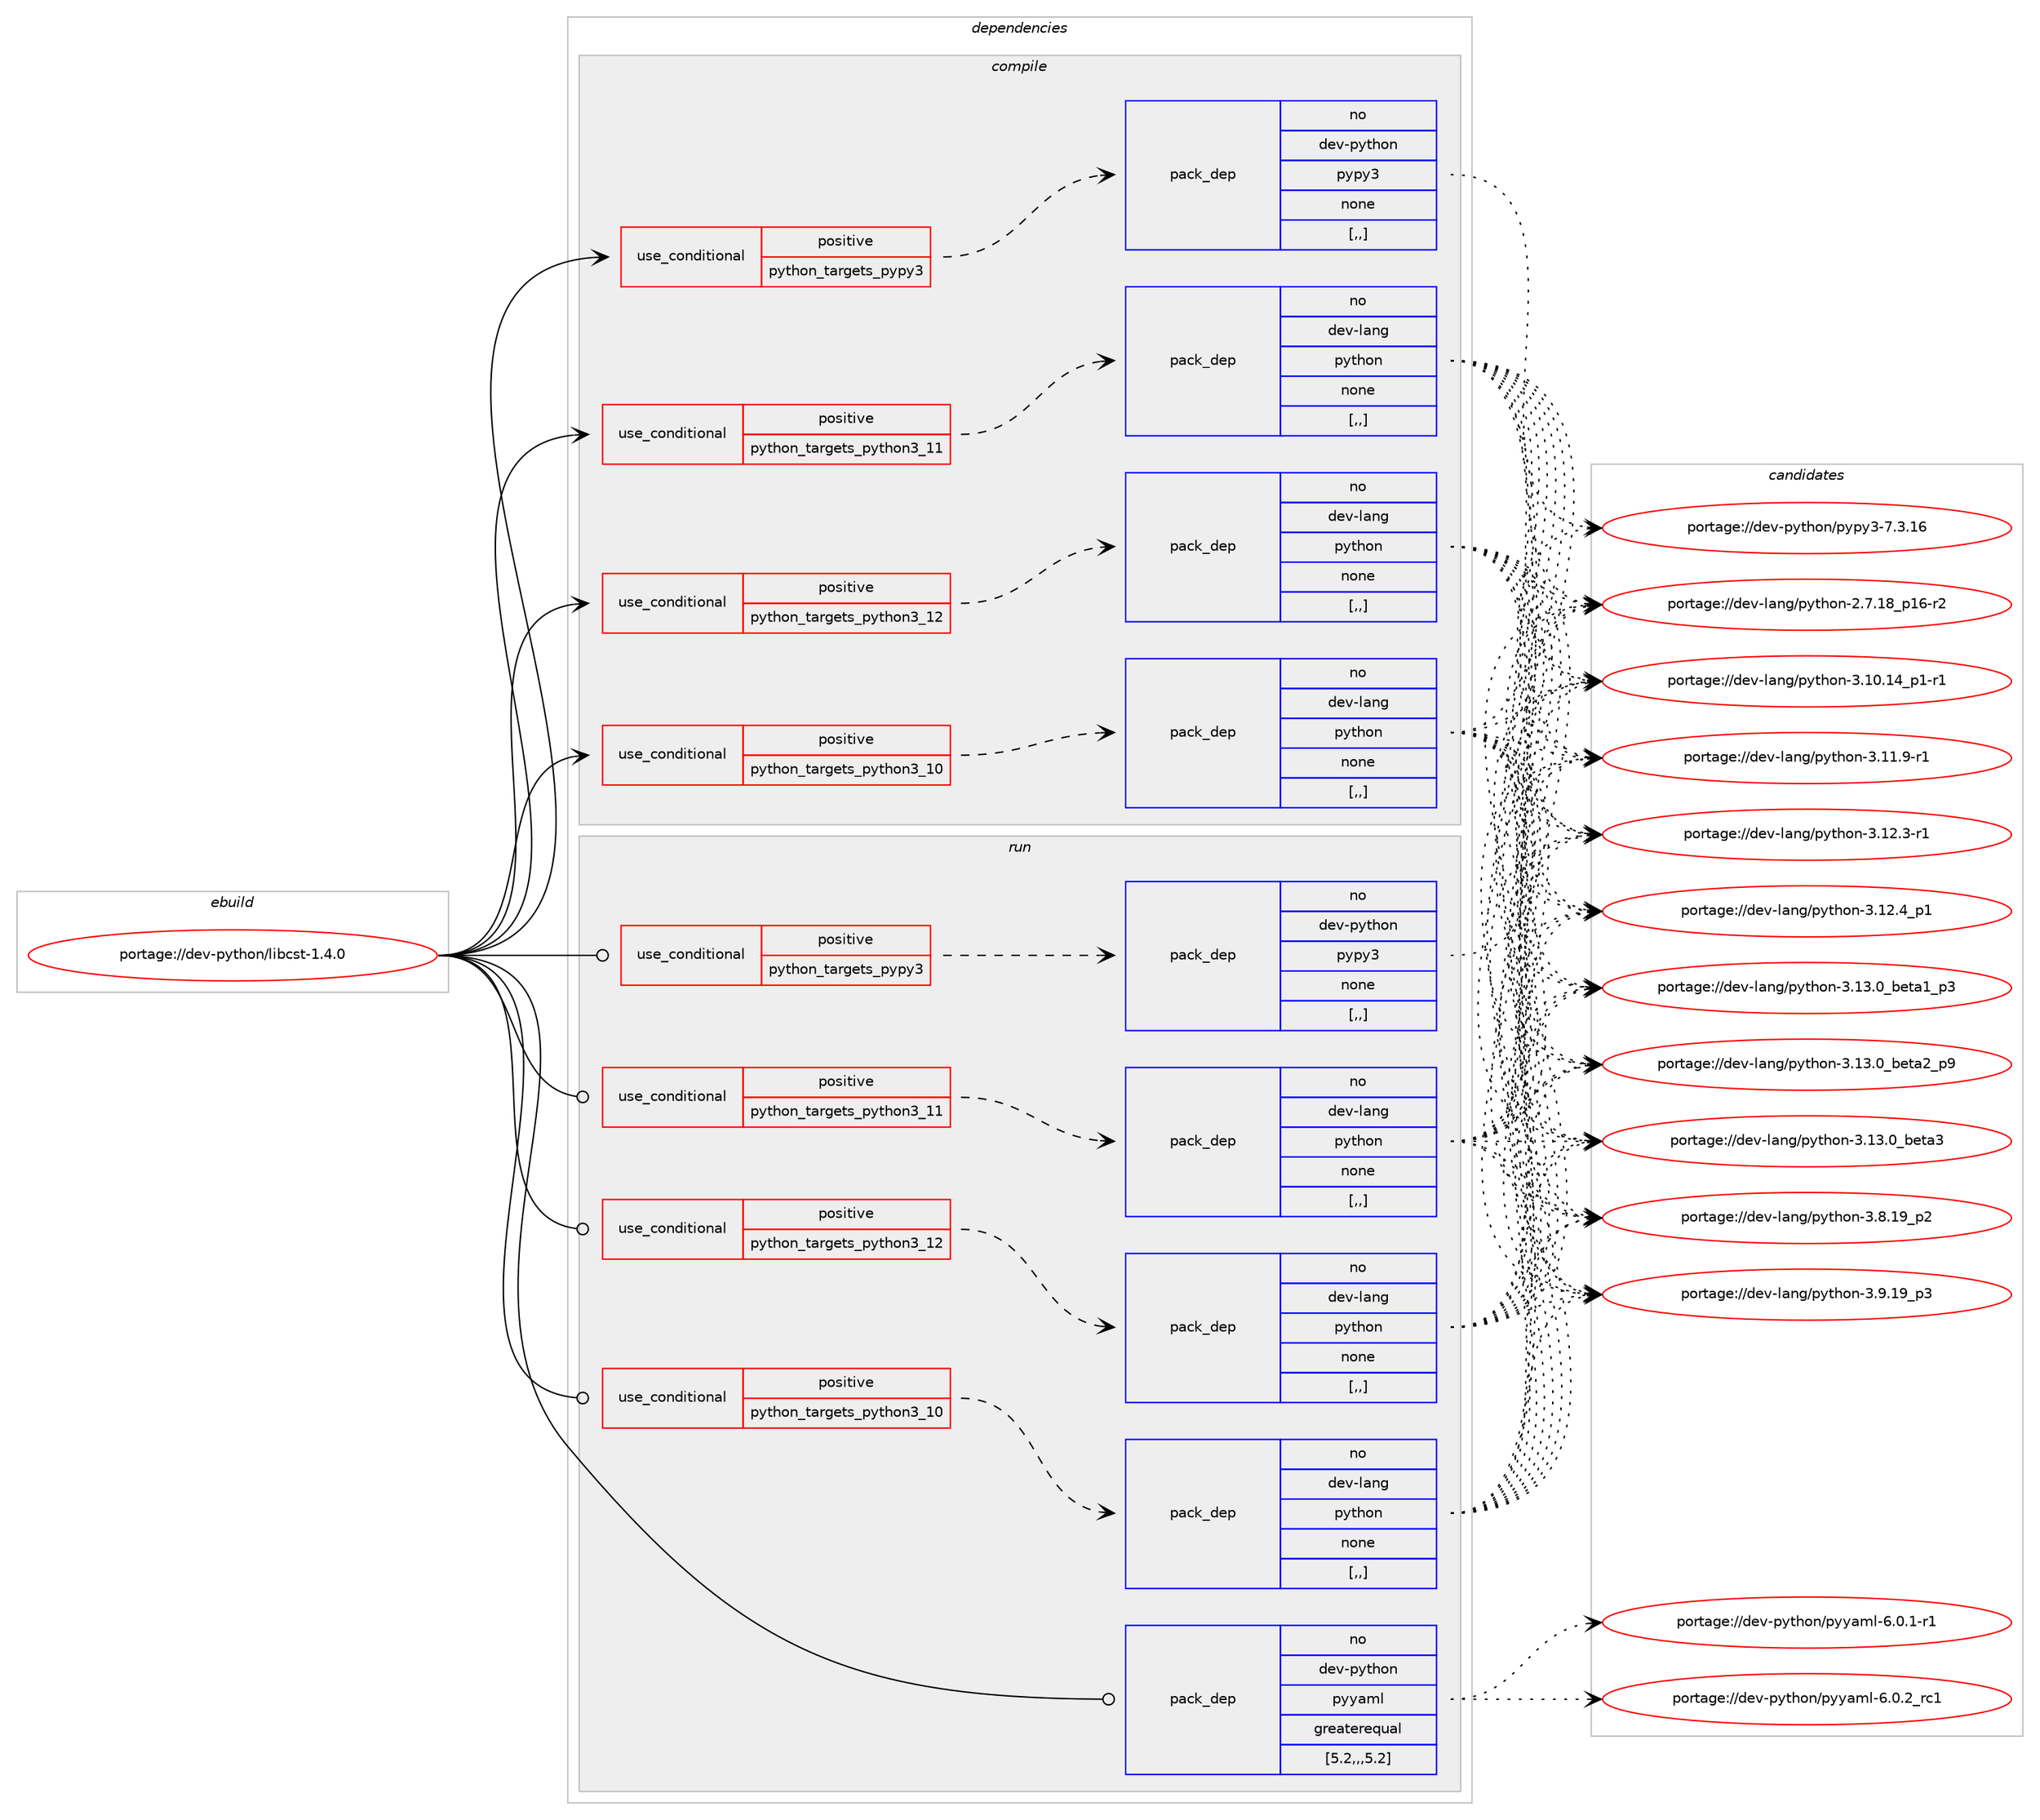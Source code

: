 digraph prolog {

# *************
# Graph options
# *************

newrank=true;
concentrate=true;
compound=true;
graph [rankdir=LR,fontname=Helvetica,fontsize=10,ranksep=1.5];#, ranksep=2.5, nodesep=0.2];
edge  [arrowhead=vee];
node  [fontname=Helvetica,fontsize=10];

# **********
# The ebuild
# **********

subgraph cluster_leftcol {
color=gray;
rank=same;
label=<<i>ebuild</i>>;
id [label="portage://dev-python/libcst-1.4.0", color=red, width=4, href="../dev-python/libcst-1.4.0.svg"];
}

# ****************
# The dependencies
# ****************

subgraph cluster_midcol {
color=gray;
label=<<i>dependencies</i>>;
subgraph cluster_compile {
fillcolor="#eeeeee";
style=filled;
label=<<i>compile</i>>;
subgraph cond33348 {
dependency146634 [label=<<TABLE BORDER="0" CELLBORDER="1" CELLSPACING="0" CELLPADDING="4"><TR><TD ROWSPAN="3" CELLPADDING="10">use_conditional</TD></TR><TR><TD>positive</TD></TR><TR><TD>python_targets_pypy3</TD></TR></TABLE>>, shape=none, color=red];
subgraph pack112071 {
dependency146635 [label=<<TABLE BORDER="0" CELLBORDER="1" CELLSPACING="0" CELLPADDING="4" WIDTH="220"><TR><TD ROWSPAN="6" CELLPADDING="30">pack_dep</TD></TR><TR><TD WIDTH="110">no</TD></TR><TR><TD>dev-python</TD></TR><TR><TD>pypy3</TD></TR><TR><TD>none</TD></TR><TR><TD>[,,]</TD></TR></TABLE>>, shape=none, color=blue];
}
dependency146634:e -> dependency146635:w [weight=20,style="dashed",arrowhead="vee"];
}
id:e -> dependency146634:w [weight=20,style="solid",arrowhead="vee"];
subgraph cond33349 {
dependency146636 [label=<<TABLE BORDER="0" CELLBORDER="1" CELLSPACING="0" CELLPADDING="4"><TR><TD ROWSPAN="3" CELLPADDING="10">use_conditional</TD></TR><TR><TD>positive</TD></TR><TR><TD>python_targets_python3_10</TD></TR></TABLE>>, shape=none, color=red];
subgraph pack112072 {
dependency146637 [label=<<TABLE BORDER="0" CELLBORDER="1" CELLSPACING="0" CELLPADDING="4" WIDTH="220"><TR><TD ROWSPAN="6" CELLPADDING="30">pack_dep</TD></TR><TR><TD WIDTH="110">no</TD></TR><TR><TD>dev-lang</TD></TR><TR><TD>python</TD></TR><TR><TD>none</TD></TR><TR><TD>[,,]</TD></TR></TABLE>>, shape=none, color=blue];
}
dependency146636:e -> dependency146637:w [weight=20,style="dashed",arrowhead="vee"];
}
id:e -> dependency146636:w [weight=20,style="solid",arrowhead="vee"];
subgraph cond33350 {
dependency146638 [label=<<TABLE BORDER="0" CELLBORDER="1" CELLSPACING="0" CELLPADDING="4"><TR><TD ROWSPAN="3" CELLPADDING="10">use_conditional</TD></TR><TR><TD>positive</TD></TR><TR><TD>python_targets_python3_11</TD></TR></TABLE>>, shape=none, color=red];
subgraph pack112073 {
dependency146639 [label=<<TABLE BORDER="0" CELLBORDER="1" CELLSPACING="0" CELLPADDING="4" WIDTH="220"><TR><TD ROWSPAN="6" CELLPADDING="30">pack_dep</TD></TR><TR><TD WIDTH="110">no</TD></TR><TR><TD>dev-lang</TD></TR><TR><TD>python</TD></TR><TR><TD>none</TD></TR><TR><TD>[,,]</TD></TR></TABLE>>, shape=none, color=blue];
}
dependency146638:e -> dependency146639:w [weight=20,style="dashed",arrowhead="vee"];
}
id:e -> dependency146638:w [weight=20,style="solid",arrowhead="vee"];
subgraph cond33351 {
dependency146640 [label=<<TABLE BORDER="0" CELLBORDER="1" CELLSPACING="0" CELLPADDING="4"><TR><TD ROWSPAN="3" CELLPADDING="10">use_conditional</TD></TR><TR><TD>positive</TD></TR><TR><TD>python_targets_python3_12</TD></TR></TABLE>>, shape=none, color=red];
subgraph pack112074 {
dependency146641 [label=<<TABLE BORDER="0" CELLBORDER="1" CELLSPACING="0" CELLPADDING="4" WIDTH="220"><TR><TD ROWSPAN="6" CELLPADDING="30">pack_dep</TD></TR><TR><TD WIDTH="110">no</TD></TR><TR><TD>dev-lang</TD></TR><TR><TD>python</TD></TR><TR><TD>none</TD></TR><TR><TD>[,,]</TD></TR></TABLE>>, shape=none, color=blue];
}
dependency146640:e -> dependency146641:w [weight=20,style="dashed",arrowhead="vee"];
}
id:e -> dependency146640:w [weight=20,style="solid",arrowhead="vee"];
}
subgraph cluster_compileandrun {
fillcolor="#eeeeee";
style=filled;
label=<<i>compile and run</i>>;
}
subgraph cluster_run {
fillcolor="#eeeeee";
style=filled;
label=<<i>run</i>>;
subgraph cond33352 {
dependency146642 [label=<<TABLE BORDER="0" CELLBORDER="1" CELLSPACING="0" CELLPADDING="4"><TR><TD ROWSPAN="3" CELLPADDING="10">use_conditional</TD></TR><TR><TD>positive</TD></TR><TR><TD>python_targets_pypy3</TD></TR></TABLE>>, shape=none, color=red];
subgraph pack112075 {
dependency146643 [label=<<TABLE BORDER="0" CELLBORDER="1" CELLSPACING="0" CELLPADDING="4" WIDTH="220"><TR><TD ROWSPAN="6" CELLPADDING="30">pack_dep</TD></TR><TR><TD WIDTH="110">no</TD></TR><TR><TD>dev-python</TD></TR><TR><TD>pypy3</TD></TR><TR><TD>none</TD></TR><TR><TD>[,,]</TD></TR></TABLE>>, shape=none, color=blue];
}
dependency146642:e -> dependency146643:w [weight=20,style="dashed",arrowhead="vee"];
}
id:e -> dependency146642:w [weight=20,style="solid",arrowhead="odot"];
subgraph cond33353 {
dependency146644 [label=<<TABLE BORDER="0" CELLBORDER="1" CELLSPACING="0" CELLPADDING="4"><TR><TD ROWSPAN="3" CELLPADDING="10">use_conditional</TD></TR><TR><TD>positive</TD></TR><TR><TD>python_targets_python3_10</TD></TR></TABLE>>, shape=none, color=red];
subgraph pack112076 {
dependency146645 [label=<<TABLE BORDER="0" CELLBORDER="1" CELLSPACING="0" CELLPADDING="4" WIDTH="220"><TR><TD ROWSPAN="6" CELLPADDING="30">pack_dep</TD></TR><TR><TD WIDTH="110">no</TD></TR><TR><TD>dev-lang</TD></TR><TR><TD>python</TD></TR><TR><TD>none</TD></TR><TR><TD>[,,]</TD></TR></TABLE>>, shape=none, color=blue];
}
dependency146644:e -> dependency146645:w [weight=20,style="dashed",arrowhead="vee"];
}
id:e -> dependency146644:w [weight=20,style="solid",arrowhead="odot"];
subgraph cond33354 {
dependency146646 [label=<<TABLE BORDER="0" CELLBORDER="1" CELLSPACING="0" CELLPADDING="4"><TR><TD ROWSPAN="3" CELLPADDING="10">use_conditional</TD></TR><TR><TD>positive</TD></TR><TR><TD>python_targets_python3_11</TD></TR></TABLE>>, shape=none, color=red];
subgraph pack112077 {
dependency146647 [label=<<TABLE BORDER="0" CELLBORDER="1" CELLSPACING="0" CELLPADDING="4" WIDTH="220"><TR><TD ROWSPAN="6" CELLPADDING="30">pack_dep</TD></TR><TR><TD WIDTH="110">no</TD></TR><TR><TD>dev-lang</TD></TR><TR><TD>python</TD></TR><TR><TD>none</TD></TR><TR><TD>[,,]</TD></TR></TABLE>>, shape=none, color=blue];
}
dependency146646:e -> dependency146647:w [weight=20,style="dashed",arrowhead="vee"];
}
id:e -> dependency146646:w [weight=20,style="solid",arrowhead="odot"];
subgraph cond33355 {
dependency146648 [label=<<TABLE BORDER="0" CELLBORDER="1" CELLSPACING="0" CELLPADDING="4"><TR><TD ROWSPAN="3" CELLPADDING="10">use_conditional</TD></TR><TR><TD>positive</TD></TR><TR><TD>python_targets_python3_12</TD></TR></TABLE>>, shape=none, color=red];
subgraph pack112078 {
dependency146649 [label=<<TABLE BORDER="0" CELLBORDER="1" CELLSPACING="0" CELLPADDING="4" WIDTH="220"><TR><TD ROWSPAN="6" CELLPADDING="30">pack_dep</TD></TR><TR><TD WIDTH="110">no</TD></TR><TR><TD>dev-lang</TD></TR><TR><TD>python</TD></TR><TR><TD>none</TD></TR><TR><TD>[,,]</TD></TR></TABLE>>, shape=none, color=blue];
}
dependency146648:e -> dependency146649:w [weight=20,style="dashed",arrowhead="vee"];
}
id:e -> dependency146648:w [weight=20,style="solid",arrowhead="odot"];
subgraph pack112079 {
dependency146650 [label=<<TABLE BORDER="0" CELLBORDER="1" CELLSPACING="0" CELLPADDING="4" WIDTH="220"><TR><TD ROWSPAN="6" CELLPADDING="30">pack_dep</TD></TR><TR><TD WIDTH="110">no</TD></TR><TR><TD>dev-python</TD></TR><TR><TD>pyyaml</TD></TR><TR><TD>greaterequal</TD></TR><TR><TD>[5.2,,,5.2]</TD></TR></TABLE>>, shape=none, color=blue];
}
id:e -> dependency146650:w [weight=20,style="solid",arrowhead="odot"];
}
}

# **************
# The candidates
# **************

subgraph cluster_choices {
rank=same;
color=gray;
label=<<i>candidates</i>>;

subgraph choice112071 {
color=black;
nodesep=1;
choice10010111845112121116104111110471121211121215145554651464954 [label="portage://dev-python/pypy3-7.3.16", color=red, width=4,href="../dev-python/pypy3-7.3.16.svg"];
dependency146635:e -> choice10010111845112121116104111110471121211121215145554651464954:w [style=dotted,weight="100"];
}
subgraph choice112072 {
color=black;
nodesep=1;
choice100101118451089711010347112121116104111110455046554649569511249544511450 [label="portage://dev-lang/python-2.7.18_p16-r2", color=red, width=4,href="../dev-lang/python-2.7.18_p16-r2.svg"];
choice100101118451089711010347112121116104111110455146494846495295112494511449 [label="portage://dev-lang/python-3.10.14_p1-r1", color=red, width=4,href="../dev-lang/python-3.10.14_p1-r1.svg"];
choice100101118451089711010347112121116104111110455146494946574511449 [label="portage://dev-lang/python-3.11.9-r1", color=red, width=4,href="../dev-lang/python-3.11.9-r1.svg"];
choice100101118451089711010347112121116104111110455146495046514511449 [label="portage://dev-lang/python-3.12.3-r1", color=red, width=4,href="../dev-lang/python-3.12.3-r1.svg"];
choice100101118451089711010347112121116104111110455146495046529511249 [label="portage://dev-lang/python-3.12.4_p1", color=red, width=4,href="../dev-lang/python-3.12.4_p1.svg"];
choice10010111845108971101034711212111610411111045514649514648959810111697499511251 [label="portage://dev-lang/python-3.13.0_beta1_p3", color=red, width=4,href="../dev-lang/python-3.13.0_beta1_p3.svg"];
choice10010111845108971101034711212111610411111045514649514648959810111697509511257 [label="portage://dev-lang/python-3.13.0_beta2_p9", color=red, width=4,href="../dev-lang/python-3.13.0_beta2_p9.svg"];
choice1001011184510897110103471121211161041111104551464951464895981011169751 [label="portage://dev-lang/python-3.13.0_beta3", color=red, width=4,href="../dev-lang/python-3.13.0_beta3.svg"];
choice100101118451089711010347112121116104111110455146564649579511250 [label="portage://dev-lang/python-3.8.19_p2", color=red, width=4,href="../dev-lang/python-3.8.19_p2.svg"];
choice100101118451089711010347112121116104111110455146574649579511251 [label="portage://dev-lang/python-3.9.19_p3", color=red, width=4,href="../dev-lang/python-3.9.19_p3.svg"];
dependency146637:e -> choice100101118451089711010347112121116104111110455046554649569511249544511450:w [style=dotted,weight="100"];
dependency146637:e -> choice100101118451089711010347112121116104111110455146494846495295112494511449:w [style=dotted,weight="100"];
dependency146637:e -> choice100101118451089711010347112121116104111110455146494946574511449:w [style=dotted,weight="100"];
dependency146637:e -> choice100101118451089711010347112121116104111110455146495046514511449:w [style=dotted,weight="100"];
dependency146637:e -> choice100101118451089711010347112121116104111110455146495046529511249:w [style=dotted,weight="100"];
dependency146637:e -> choice10010111845108971101034711212111610411111045514649514648959810111697499511251:w [style=dotted,weight="100"];
dependency146637:e -> choice10010111845108971101034711212111610411111045514649514648959810111697509511257:w [style=dotted,weight="100"];
dependency146637:e -> choice1001011184510897110103471121211161041111104551464951464895981011169751:w [style=dotted,weight="100"];
dependency146637:e -> choice100101118451089711010347112121116104111110455146564649579511250:w [style=dotted,weight="100"];
dependency146637:e -> choice100101118451089711010347112121116104111110455146574649579511251:w [style=dotted,weight="100"];
}
subgraph choice112073 {
color=black;
nodesep=1;
choice100101118451089711010347112121116104111110455046554649569511249544511450 [label="portage://dev-lang/python-2.7.18_p16-r2", color=red, width=4,href="../dev-lang/python-2.7.18_p16-r2.svg"];
choice100101118451089711010347112121116104111110455146494846495295112494511449 [label="portage://dev-lang/python-3.10.14_p1-r1", color=red, width=4,href="../dev-lang/python-3.10.14_p1-r1.svg"];
choice100101118451089711010347112121116104111110455146494946574511449 [label="portage://dev-lang/python-3.11.9-r1", color=red, width=4,href="../dev-lang/python-3.11.9-r1.svg"];
choice100101118451089711010347112121116104111110455146495046514511449 [label="portage://dev-lang/python-3.12.3-r1", color=red, width=4,href="../dev-lang/python-3.12.3-r1.svg"];
choice100101118451089711010347112121116104111110455146495046529511249 [label="portage://dev-lang/python-3.12.4_p1", color=red, width=4,href="../dev-lang/python-3.12.4_p1.svg"];
choice10010111845108971101034711212111610411111045514649514648959810111697499511251 [label="portage://dev-lang/python-3.13.0_beta1_p3", color=red, width=4,href="../dev-lang/python-3.13.0_beta1_p3.svg"];
choice10010111845108971101034711212111610411111045514649514648959810111697509511257 [label="portage://dev-lang/python-3.13.0_beta2_p9", color=red, width=4,href="../dev-lang/python-3.13.0_beta2_p9.svg"];
choice1001011184510897110103471121211161041111104551464951464895981011169751 [label="portage://dev-lang/python-3.13.0_beta3", color=red, width=4,href="../dev-lang/python-3.13.0_beta3.svg"];
choice100101118451089711010347112121116104111110455146564649579511250 [label="portage://dev-lang/python-3.8.19_p2", color=red, width=4,href="../dev-lang/python-3.8.19_p2.svg"];
choice100101118451089711010347112121116104111110455146574649579511251 [label="portage://dev-lang/python-3.9.19_p3", color=red, width=4,href="../dev-lang/python-3.9.19_p3.svg"];
dependency146639:e -> choice100101118451089711010347112121116104111110455046554649569511249544511450:w [style=dotted,weight="100"];
dependency146639:e -> choice100101118451089711010347112121116104111110455146494846495295112494511449:w [style=dotted,weight="100"];
dependency146639:e -> choice100101118451089711010347112121116104111110455146494946574511449:w [style=dotted,weight="100"];
dependency146639:e -> choice100101118451089711010347112121116104111110455146495046514511449:w [style=dotted,weight="100"];
dependency146639:e -> choice100101118451089711010347112121116104111110455146495046529511249:w [style=dotted,weight="100"];
dependency146639:e -> choice10010111845108971101034711212111610411111045514649514648959810111697499511251:w [style=dotted,weight="100"];
dependency146639:e -> choice10010111845108971101034711212111610411111045514649514648959810111697509511257:w [style=dotted,weight="100"];
dependency146639:e -> choice1001011184510897110103471121211161041111104551464951464895981011169751:w [style=dotted,weight="100"];
dependency146639:e -> choice100101118451089711010347112121116104111110455146564649579511250:w [style=dotted,weight="100"];
dependency146639:e -> choice100101118451089711010347112121116104111110455146574649579511251:w [style=dotted,weight="100"];
}
subgraph choice112074 {
color=black;
nodesep=1;
choice100101118451089711010347112121116104111110455046554649569511249544511450 [label="portage://dev-lang/python-2.7.18_p16-r2", color=red, width=4,href="../dev-lang/python-2.7.18_p16-r2.svg"];
choice100101118451089711010347112121116104111110455146494846495295112494511449 [label="portage://dev-lang/python-3.10.14_p1-r1", color=red, width=4,href="../dev-lang/python-3.10.14_p1-r1.svg"];
choice100101118451089711010347112121116104111110455146494946574511449 [label="portage://dev-lang/python-3.11.9-r1", color=red, width=4,href="../dev-lang/python-3.11.9-r1.svg"];
choice100101118451089711010347112121116104111110455146495046514511449 [label="portage://dev-lang/python-3.12.3-r1", color=red, width=4,href="../dev-lang/python-3.12.3-r1.svg"];
choice100101118451089711010347112121116104111110455146495046529511249 [label="portage://dev-lang/python-3.12.4_p1", color=red, width=4,href="../dev-lang/python-3.12.4_p1.svg"];
choice10010111845108971101034711212111610411111045514649514648959810111697499511251 [label="portage://dev-lang/python-3.13.0_beta1_p3", color=red, width=4,href="../dev-lang/python-3.13.0_beta1_p3.svg"];
choice10010111845108971101034711212111610411111045514649514648959810111697509511257 [label="portage://dev-lang/python-3.13.0_beta2_p9", color=red, width=4,href="../dev-lang/python-3.13.0_beta2_p9.svg"];
choice1001011184510897110103471121211161041111104551464951464895981011169751 [label="portage://dev-lang/python-3.13.0_beta3", color=red, width=4,href="../dev-lang/python-3.13.0_beta3.svg"];
choice100101118451089711010347112121116104111110455146564649579511250 [label="portage://dev-lang/python-3.8.19_p2", color=red, width=4,href="../dev-lang/python-3.8.19_p2.svg"];
choice100101118451089711010347112121116104111110455146574649579511251 [label="portage://dev-lang/python-3.9.19_p3", color=red, width=4,href="../dev-lang/python-3.9.19_p3.svg"];
dependency146641:e -> choice100101118451089711010347112121116104111110455046554649569511249544511450:w [style=dotted,weight="100"];
dependency146641:e -> choice100101118451089711010347112121116104111110455146494846495295112494511449:w [style=dotted,weight="100"];
dependency146641:e -> choice100101118451089711010347112121116104111110455146494946574511449:w [style=dotted,weight="100"];
dependency146641:e -> choice100101118451089711010347112121116104111110455146495046514511449:w [style=dotted,weight="100"];
dependency146641:e -> choice100101118451089711010347112121116104111110455146495046529511249:w [style=dotted,weight="100"];
dependency146641:e -> choice10010111845108971101034711212111610411111045514649514648959810111697499511251:w [style=dotted,weight="100"];
dependency146641:e -> choice10010111845108971101034711212111610411111045514649514648959810111697509511257:w [style=dotted,weight="100"];
dependency146641:e -> choice1001011184510897110103471121211161041111104551464951464895981011169751:w [style=dotted,weight="100"];
dependency146641:e -> choice100101118451089711010347112121116104111110455146564649579511250:w [style=dotted,weight="100"];
dependency146641:e -> choice100101118451089711010347112121116104111110455146574649579511251:w [style=dotted,weight="100"];
}
subgraph choice112075 {
color=black;
nodesep=1;
choice10010111845112121116104111110471121211121215145554651464954 [label="portage://dev-python/pypy3-7.3.16", color=red, width=4,href="../dev-python/pypy3-7.3.16.svg"];
dependency146643:e -> choice10010111845112121116104111110471121211121215145554651464954:w [style=dotted,weight="100"];
}
subgraph choice112076 {
color=black;
nodesep=1;
choice100101118451089711010347112121116104111110455046554649569511249544511450 [label="portage://dev-lang/python-2.7.18_p16-r2", color=red, width=4,href="../dev-lang/python-2.7.18_p16-r2.svg"];
choice100101118451089711010347112121116104111110455146494846495295112494511449 [label="portage://dev-lang/python-3.10.14_p1-r1", color=red, width=4,href="../dev-lang/python-3.10.14_p1-r1.svg"];
choice100101118451089711010347112121116104111110455146494946574511449 [label="portage://dev-lang/python-3.11.9-r1", color=red, width=4,href="../dev-lang/python-3.11.9-r1.svg"];
choice100101118451089711010347112121116104111110455146495046514511449 [label="portage://dev-lang/python-3.12.3-r1", color=red, width=4,href="../dev-lang/python-3.12.3-r1.svg"];
choice100101118451089711010347112121116104111110455146495046529511249 [label="portage://dev-lang/python-3.12.4_p1", color=red, width=4,href="../dev-lang/python-3.12.4_p1.svg"];
choice10010111845108971101034711212111610411111045514649514648959810111697499511251 [label="portage://dev-lang/python-3.13.0_beta1_p3", color=red, width=4,href="../dev-lang/python-3.13.0_beta1_p3.svg"];
choice10010111845108971101034711212111610411111045514649514648959810111697509511257 [label="portage://dev-lang/python-3.13.0_beta2_p9", color=red, width=4,href="../dev-lang/python-3.13.0_beta2_p9.svg"];
choice1001011184510897110103471121211161041111104551464951464895981011169751 [label="portage://dev-lang/python-3.13.0_beta3", color=red, width=4,href="../dev-lang/python-3.13.0_beta3.svg"];
choice100101118451089711010347112121116104111110455146564649579511250 [label="portage://dev-lang/python-3.8.19_p2", color=red, width=4,href="../dev-lang/python-3.8.19_p2.svg"];
choice100101118451089711010347112121116104111110455146574649579511251 [label="portage://dev-lang/python-3.9.19_p3", color=red, width=4,href="../dev-lang/python-3.9.19_p3.svg"];
dependency146645:e -> choice100101118451089711010347112121116104111110455046554649569511249544511450:w [style=dotted,weight="100"];
dependency146645:e -> choice100101118451089711010347112121116104111110455146494846495295112494511449:w [style=dotted,weight="100"];
dependency146645:e -> choice100101118451089711010347112121116104111110455146494946574511449:w [style=dotted,weight="100"];
dependency146645:e -> choice100101118451089711010347112121116104111110455146495046514511449:w [style=dotted,weight="100"];
dependency146645:e -> choice100101118451089711010347112121116104111110455146495046529511249:w [style=dotted,weight="100"];
dependency146645:e -> choice10010111845108971101034711212111610411111045514649514648959810111697499511251:w [style=dotted,weight="100"];
dependency146645:e -> choice10010111845108971101034711212111610411111045514649514648959810111697509511257:w [style=dotted,weight="100"];
dependency146645:e -> choice1001011184510897110103471121211161041111104551464951464895981011169751:w [style=dotted,weight="100"];
dependency146645:e -> choice100101118451089711010347112121116104111110455146564649579511250:w [style=dotted,weight="100"];
dependency146645:e -> choice100101118451089711010347112121116104111110455146574649579511251:w [style=dotted,weight="100"];
}
subgraph choice112077 {
color=black;
nodesep=1;
choice100101118451089711010347112121116104111110455046554649569511249544511450 [label="portage://dev-lang/python-2.7.18_p16-r2", color=red, width=4,href="../dev-lang/python-2.7.18_p16-r2.svg"];
choice100101118451089711010347112121116104111110455146494846495295112494511449 [label="portage://dev-lang/python-3.10.14_p1-r1", color=red, width=4,href="../dev-lang/python-3.10.14_p1-r1.svg"];
choice100101118451089711010347112121116104111110455146494946574511449 [label="portage://dev-lang/python-3.11.9-r1", color=red, width=4,href="../dev-lang/python-3.11.9-r1.svg"];
choice100101118451089711010347112121116104111110455146495046514511449 [label="portage://dev-lang/python-3.12.3-r1", color=red, width=4,href="../dev-lang/python-3.12.3-r1.svg"];
choice100101118451089711010347112121116104111110455146495046529511249 [label="portage://dev-lang/python-3.12.4_p1", color=red, width=4,href="../dev-lang/python-3.12.4_p1.svg"];
choice10010111845108971101034711212111610411111045514649514648959810111697499511251 [label="portage://dev-lang/python-3.13.0_beta1_p3", color=red, width=4,href="../dev-lang/python-3.13.0_beta1_p3.svg"];
choice10010111845108971101034711212111610411111045514649514648959810111697509511257 [label="portage://dev-lang/python-3.13.0_beta2_p9", color=red, width=4,href="../dev-lang/python-3.13.0_beta2_p9.svg"];
choice1001011184510897110103471121211161041111104551464951464895981011169751 [label="portage://dev-lang/python-3.13.0_beta3", color=red, width=4,href="../dev-lang/python-3.13.0_beta3.svg"];
choice100101118451089711010347112121116104111110455146564649579511250 [label="portage://dev-lang/python-3.8.19_p2", color=red, width=4,href="../dev-lang/python-3.8.19_p2.svg"];
choice100101118451089711010347112121116104111110455146574649579511251 [label="portage://dev-lang/python-3.9.19_p3", color=red, width=4,href="../dev-lang/python-3.9.19_p3.svg"];
dependency146647:e -> choice100101118451089711010347112121116104111110455046554649569511249544511450:w [style=dotted,weight="100"];
dependency146647:e -> choice100101118451089711010347112121116104111110455146494846495295112494511449:w [style=dotted,weight="100"];
dependency146647:e -> choice100101118451089711010347112121116104111110455146494946574511449:w [style=dotted,weight="100"];
dependency146647:e -> choice100101118451089711010347112121116104111110455146495046514511449:w [style=dotted,weight="100"];
dependency146647:e -> choice100101118451089711010347112121116104111110455146495046529511249:w [style=dotted,weight="100"];
dependency146647:e -> choice10010111845108971101034711212111610411111045514649514648959810111697499511251:w [style=dotted,weight="100"];
dependency146647:e -> choice10010111845108971101034711212111610411111045514649514648959810111697509511257:w [style=dotted,weight="100"];
dependency146647:e -> choice1001011184510897110103471121211161041111104551464951464895981011169751:w [style=dotted,weight="100"];
dependency146647:e -> choice100101118451089711010347112121116104111110455146564649579511250:w [style=dotted,weight="100"];
dependency146647:e -> choice100101118451089711010347112121116104111110455146574649579511251:w [style=dotted,weight="100"];
}
subgraph choice112078 {
color=black;
nodesep=1;
choice100101118451089711010347112121116104111110455046554649569511249544511450 [label="portage://dev-lang/python-2.7.18_p16-r2", color=red, width=4,href="../dev-lang/python-2.7.18_p16-r2.svg"];
choice100101118451089711010347112121116104111110455146494846495295112494511449 [label="portage://dev-lang/python-3.10.14_p1-r1", color=red, width=4,href="../dev-lang/python-3.10.14_p1-r1.svg"];
choice100101118451089711010347112121116104111110455146494946574511449 [label="portage://dev-lang/python-3.11.9-r1", color=red, width=4,href="../dev-lang/python-3.11.9-r1.svg"];
choice100101118451089711010347112121116104111110455146495046514511449 [label="portage://dev-lang/python-3.12.3-r1", color=red, width=4,href="../dev-lang/python-3.12.3-r1.svg"];
choice100101118451089711010347112121116104111110455146495046529511249 [label="portage://dev-lang/python-3.12.4_p1", color=red, width=4,href="../dev-lang/python-3.12.4_p1.svg"];
choice10010111845108971101034711212111610411111045514649514648959810111697499511251 [label="portage://dev-lang/python-3.13.0_beta1_p3", color=red, width=4,href="../dev-lang/python-3.13.0_beta1_p3.svg"];
choice10010111845108971101034711212111610411111045514649514648959810111697509511257 [label="portage://dev-lang/python-3.13.0_beta2_p9", color=red, width=4,href="../dev-lang/python-3.13.0_beta2_p9.svg"];
choice1001011184510897110103471121211161041111104551464951464895981011169751 [label="portage://dev-lang/python-3.13.0_beta3", color=red, width=4,href="../dev-lang/python-3.13.0_beta3.svg"];
choice100101118451089711010347112121116104111110455146564649579511250 [label="portage://dev-lang/python-3.8.19_p2", color=red, width=4,href="../dev-lang/python-3.8.19_p2.svg"];
choice100101118451089711010347112121116104111110455146574649579511251 [label="portage://dev-lang/python-3.9.19_p3", color=red, width=4,href="../dev-lang/python-3.9.19_p3.svg"];
dependency146649:e -> choice100101118451089711010347112121116104111110455046554649569511249544511450:w [style=dotted,weight="100"];
dependency146649:e -> choice100101118451089711010347112121116104111110455146494846495295112494511449:w [style=dotted,weight="100"];
dependency146649:e -> choice100101118451089711010347112121116104111110455146494946574511449:w [style=dotted,weight="100"];
dependency146649:e -> choice100101118451089711010347112121116104111110455146495046514511449:w [style=dotted,weight="100"];
dependency146649:e -> choice100101118451089711010347112121116104111110455146495046529511249:w [style=dotted,weight="100"];
dependency146649:e -> choice10010111845108971101034711212111610411111045514649514648959810111697499511251:w [style=dotted,weight="100"];
dependency146649:e -> choice10010111845108971101034711212111610411111045514649514648959810111697509511257:w [style=dotted,weight="100"];
dependency146649:e -> choice1001011184510897110103471121211161041111104551464951464895981011169751:w [style=dotted,weight="100"];
dependency146649:e -> choice100101118451089711010347112121116104111110455146564649579511250:w [style=dotted,weight="100"];
dependency146649:e -> choice100101118451089711010347112121116104111110455146574649579511251:w [style=dotted,weight="100"];
}
subgraph choice112079 {
color=black;
nodesep=1;
choice1001011184511212111610411111047112121121971091084554464846494511449 [label="portage://dev-python/pyyaml-6.0.1-r1", color=red, width=4,href="../dev-python/pyyaml-6.0.1-r1.svg"];
choice100101118451121211161041111104711212112197109108455446484650951149949 [label="portage://dev-python/pyyaml-6.0.2_rc1", color=red, width=4,href="../dev-python/pyyaml-6.0.2_rc1.svg"];
dependency146650:e -> choice1001011184511212111610411111047112121121971091084554464846494511449:w [style=dotted,weight="100"];
dependency146650:e -> choice100101118451121211161041111104711212112197109108455446484650951149949:w [style=dotted,weight="100"];
}
}

}
